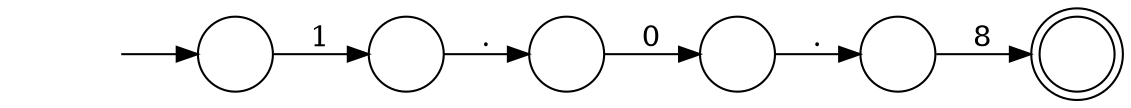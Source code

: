 digraph Automaton {
  rankdir = LR;
  0 [shape=circle,label=""];
  0 -> 1 [label="."]
  1 [shape=circle,label=""];
  1 -> 5 [label="0"]
  2 [shape=doublecircle,label=""];
  3 [shape=circle,label=""];
  3 -> 2 [label="8"]
  4 [shape=circle,label=""];
  initial [shape=plaintext,label=""];
  initial -> 4
  4 -> 0 [label="1"]
  5 [shape=circle,label=""];
  5 -> 3 [label="."]
}
